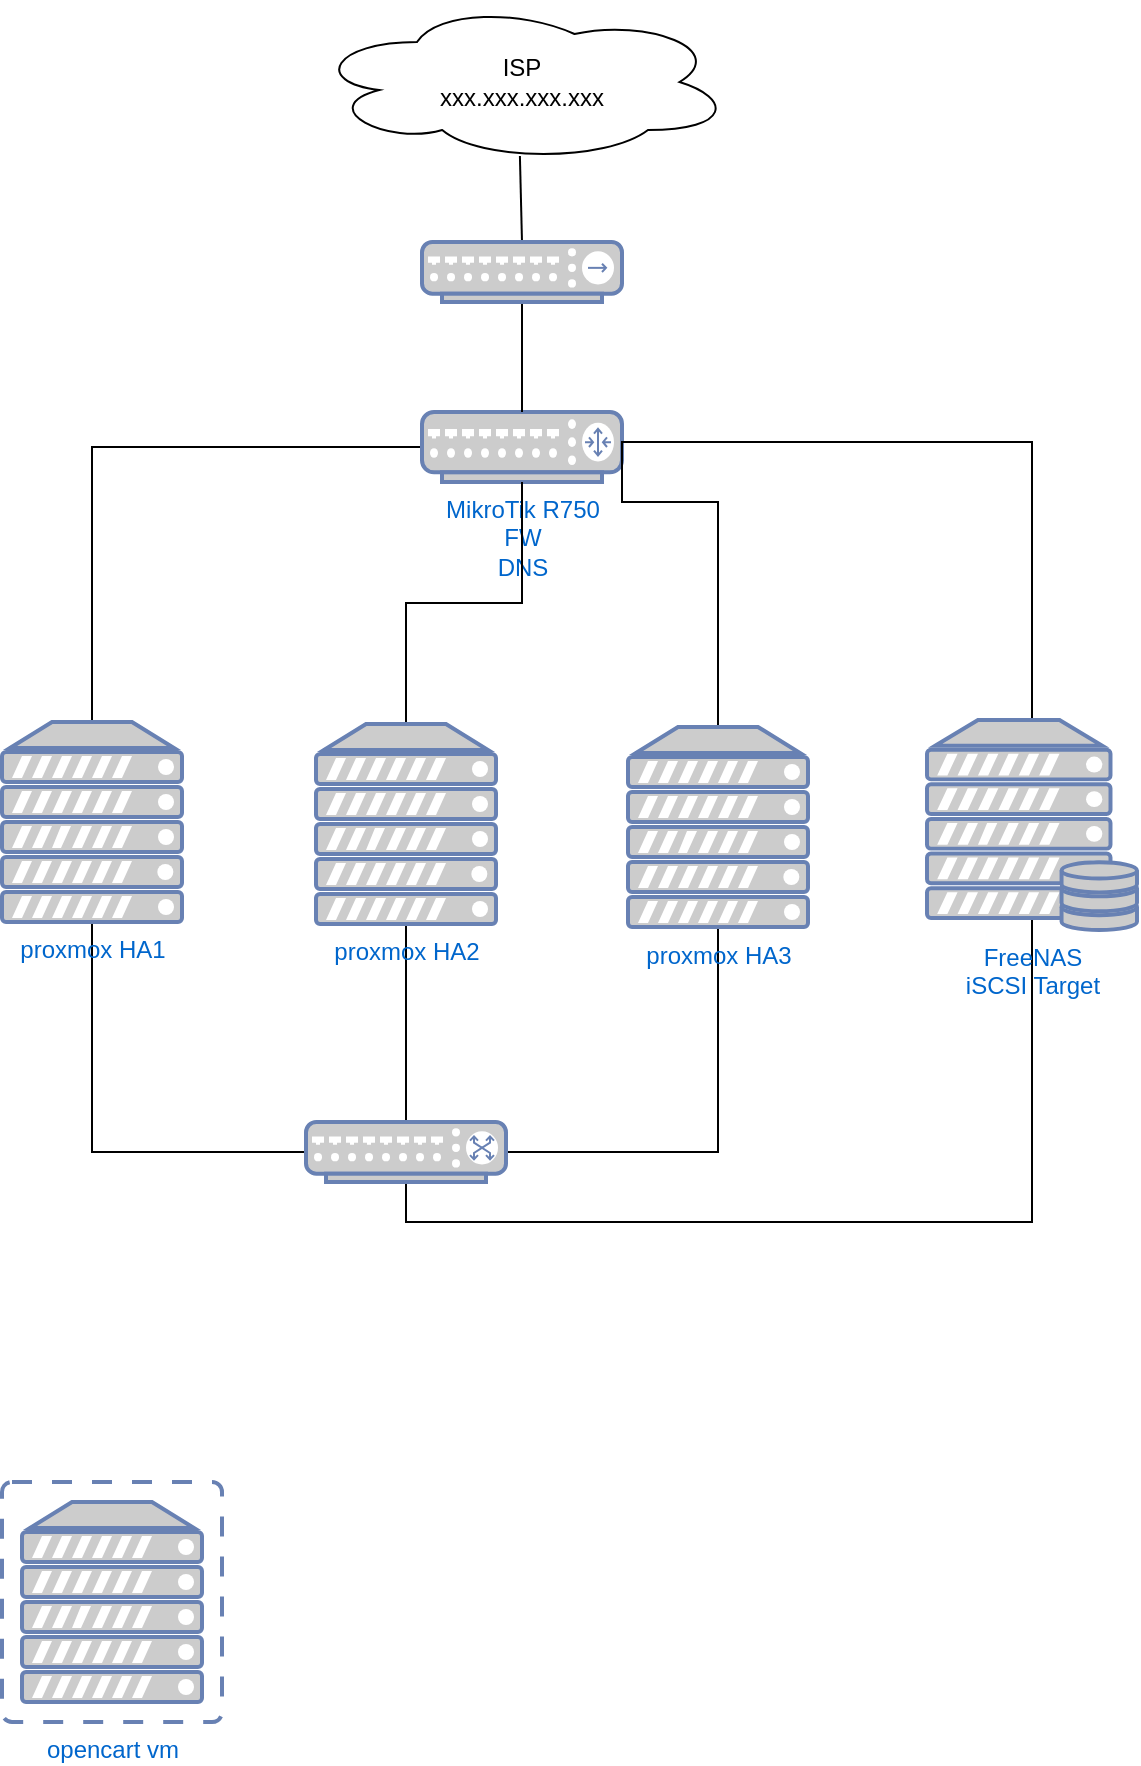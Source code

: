 <mxfile version="10.5.9" type="github"><diagram id="jJl6LIw4cC-OMGPLB_uL" name="Page-1"><mxGraphModel dx="1210" dy="616" grid="1" gridSize="10" guides="1" tooltips="1" connect="1" arrows="1" fold="1" page="1" pageScale="1" pageWidth="850" pageHeight="1100" math="0" shadow="0"><root><mxCell id="0"/><mxCell id="1" parent="0"/><mxCell id="kCw7ImaEHtG0GTKv5D8C-1" value="ISP&lt;br&gt;xxx.xxx.xxx.xxx&lt;br&gt;" style="ellipse;shape=cloud;whiteSpace=wrap;html=1;" vertex="1" parent="1"><mxGeometry x="305" y="10" width="210" height="80" as="geometry"/></mxCell><mxCell id="kCw7ImaEHtG0GTKv5D8C-10" style="edgeStyle=orthogonalEdgeStyle;rounded=0;orthogonalLoop=1;jettySize=auto;html=1;entryX=0.5;entryY=0;entryDx=0;entryDy=0;entryPerimeter=0;endArrow=none;endFill=0;" edge="1" parent="1" source="kCw7ImaEHtG0GTKv5D8C-2" target="kCw7ImaEHtG0GTKv5D8C-7"><mxGeometry relative="1" as="geometry"/></mxCell><mxCell id="kCw7ImaEHtG0GTKv5D8C-2" value="MikroTik R750&lt;br&gt;FW&lt;br&gt;DNS&lt;br&gt;" style="fontColor=#0066CC;verticalAlign=top;verticalLabelPosition=bottom;labelPosition=center;align=center;html=1;outlineConnect=0;fillColor=#CCCCCC;strokeColor=#6881B3;gradientColor=none;gradientDirection=north;strokeWidth=2;shape=mxgraph.networks.router;" vertex="1" parent="1"><mxGeometry x="360" y="215" width="100" height="35" as="geometry"/></mxCell><mxCell id="kCw7ImaEHtG0GTKv5D8C-8" style="edgeStyle=none;rounded=0;orthogonalLoop=1;jettySize=auto;html=1;exitX=0.5;exitY=0;exitDx=0;exitDy=0;exitPerimeter=0;entryX=0.495;entryY=0.963;entryDx=0;entryDy=0;entryPerimeter=0;endArrow=none;endFill=0;" edge="1" parent="1" source="kCw7ImaEHtG0GTKv5D8C-3" target="kCw7ImaEHtG0GTKv5D8C-1"><mxGeometry relative="1" as="geometry"/></mxCell><mxCell id="kCw7ImaEHtG0GTKv5D8C-9" style="edgeStyle=none;rounded=0;orthogonalLoop=1;jettySize=auto;html=1;exitX=0.5;exitY=1;exitDx=0;exitDy=0;exitPerimeter=0;entryX=0.5;entryY=0;entryDx=0;entryDy=0;entryPerimeter=0;endArrow=none;endFill=0;" edge="1" parent="1" source="kCw7ImaEHtG0GTKv5D8C-3" target="kCw7ImaEHtG0GTKv5D8C-2"><mxGeometry relative="1" as="geometry"/></mxCell><mxCell id="kCw7ImaEHtG0GTKv5D8C-3" value="" style="fontColor=#0066CC;verticalAlign=top;verticalLabelPosition=bottom;labelPosition=center;align=center;html=1;outlineConnect=0;fillColor=#CCCCCC;strokeColor=#6881B3;gradientColor=none;gradientDirection=north;strokeWidth=2;shape=mxgraph.networks.hub;" vertex="1" parent="1"><mxGeometry x="360" y="130" width="100" height="30" as="geometry"/></mxCell><mxCell id="kCw7ImaEHtG0GTKv5D8C-14" style="edgeStyle=orthogonalEdgeStyle;rounded=0;orthogonalLoop=1;jettySize=auto;html=1;exitX=0.5;exitY=1;exitDx=0;exitDy=0;exitPerimeter=0;entryX=1;entryY=0.5;entryDx=0;entryDy=0;entryPerimeter=0;endArrow=none;endFill=0;" edge="1" parent="1" source="kCw7ImaEHtG0GTKv5D8C-4" target="kCw7ImaEHtG0GTKv5D8C-11"><mxGeometry relative="1" as="geometry"/></mxCell><mxCell id="kCw7ImaEHtG0GTKv5D8C-17" style="edgeStyle=orthogonalEdgeStyle;rounded=0;orthogonalLoop=1;jettySize=auto;html=1;exitX=0.5;exitY=0;exitDx=0;exitDy=0;exitPerimeter=0;entryX=1;entryY=0.5;entryDx=0;entryDy=0;entryPerimeter=0;endArrow=none;endFill=0;" edge="1" parent="1" source="kCw7ImaEHtG0GTKv5D8C-4" target="kCw7ImaEHtG0GTKv5D8C-2"><mxGeometry relative="1" as="geometry"><Array as="points"><mxPoint x="508" y="260"/><mxPoint x="460" y="260"/></Array></mxGeometry></mxCell><mxCell id="kCw7ImaEHtG0GTKv5D8C-4" value="proxmox HA3" style="fontColor=#0066CC;verticalAlign=top;verticalLabelPosition=bottom;labelPosition=center;align=center;html=1;outlineConnect=0;fillColor=#CCCCCC;strokeColor=#6881B3;gradientColor=none;gradientDirection=north;strokeWidth=2;shape=mxgraph.networks.server;" vertex="1" parent="1"><mxGeometry x="463" y="372.5" width="90" height="100" as="geometry"/></mxCell><mxCell id="kCw7ImaEHtG0GTKv5D8C-15" style="edgeStyle=orthogonalEdgeStyle;rounded=0;orthogonalLoop=1;jettySize=auto;html=1;exitX=0.5;exitY=0.94;exitDx=0;exitDy=0;exitPerimeter=0;entryX=0.5;entryY=1;entryDx=0;entryDy=0;entryPerimeter=0;endArrow=none;endFill=0;" edge="1" parent="1" source="kCw7ImaEHtG0GTKv5D8C-5" target="kCw7ImaEHtG0GTKv5D8C-11"><mxGeometry relative="1" as="geometry"><Array as="points"><mxPoint x="665" y="620"/><mxPoint x="352" y="620"/></Array></mxGeometry></mxCell><mxCell id="kCw7ImaEHtG0GTKv5D8C-18" style="edgeStyle=orthogonalEdgeStyle;rounded=0;orthogonalLoop=1;jettySize=auto;html=1;endArrow=none;endFill=0;" edge="1" parent="1" source="kCw7ImaEHtG0GTKv5D8C-5"><mxGeometry relative="1" as="geometry"><mxPoint x="460" y="240" as="targetPoint"/><Array as="points"><mxPoint x="665" y="230"/><mxPoint x="460" y="230"/></Array></mxGeometry></mxCell><mxCell id="kCw7ImaEHtG0GTKv5D8C-5" value="FreeNAS&lt;br&gt;iSCSI Target&lt;br&gt;" style="fontColor=#0066CC;verticalAlign=top;verticalLabelPosition=bottom;labelPosition=center;align=center;html=1;outlineConnect=0;fillColor=#CCCCCC;strokeColor=#6881B3;gradientColor=none;gradientDirection=north;strokeWidth=2;shape=mxgraph.networks.server_storage;" vertex="1" parent="1"><mxGeometry x="612.5" y="369" width="105" height="105" as="geometry"/></mxCell><mxCell id="kCw7ImaEHtG0GTKv5D8C-13" style="edgeStyle=orthogonalEdgeStyle;rounded=0;orthogonalLoop=1;jettySize=auto;html=1;exitX=0.5;exitY=1;exitDx=0;exitDy=0;exitPerimeter=0;endArrow=none;endFill=0;" edge="1" parent="1" source="kCw7ImaEHtG0GTKv5D8C-6" target="kCw7ImaEHtG0GTKv5D8C-11"><mxGeometry relative="1" as="geometry"/></mxCell><mxCell id="kCw7ImaEHtG0GTKv5D8C-16" style="edgeStyle=orthogonalEdgeStyle;rounded=0;orthogonalLoop=1;jettySize=auto;html=1;exitX=0.5;exitY=0;exitDx=0;exitDy=0;exitPerimeter=0;endArrow=none;endFill=0;" edge="1" parent="1" source="kCw7ImaEHtG0GTKv5D8C-6" target="kCw7ImaEHtG0GTKv5D8C-2"><mxGeometry relative="1" as="geometry"/></mxCell><mxCell id="kCw7ImaEHtG0GTKv5D8C-6" value="proxmox HA2" style="fontColor=#0066CC;verticalAlign=top;verticalLabelPosition=bottom;labelPosition=center;align=center;html=1;outlineConnect=0;fillColor=#CCCCCC;strokeColor=#6881B3;gradientColor=none;gradientDirection=north;strokeWidth=2;shape=mxgraph.networks.server;" vertex="1" parent="1"><mxGeometry x="307" y="371" width="90" height="100" as="geometry"/></mxCell><mxCell id="kCw7ImaEHtG0GTKv5D8C-12" style="edgeStyle=orthogonalEdgeStyle;rounded=0;orthogonalLoop=1;jettySize=auto;html=1;entryX=0;entryY=0.5;entryDx=0;entryDy=0;entryPerimeter=0;endArrow=none;endFill=0;" edge="1" parent="1" source="kCw7ImaEHtG0GTKv5D8C-7" target="kCw7ImaEHtG0GTKv5D8C-11"><mxGeometry relative="1" as="geometry"><Array as="points"><mxPoint x="195" y="585"/></Array></mxGeometry></mxCell><mxCell id="kCw7ImaEHtG0GTKv5D8C-7" value="proxmox HA1" style="fontColor=#0066CC;verticalAlign=top;verticalLabelPosition=bottom;labelPosition=center;align=center;html=1;outlineConnect=0;fillColor=#CCCCCC;strokeColor=#6881B3;gradientColor=none;gradientDirection=north;strokeWidth=2;shape=mxgraph.networks.server;" vertex="1" parent="1"><mxGeometry x="150" y="370" width="90" height="100" as="geometry"/></mxCell><mxCell id="kCw7ImaEHtG0GTKv5D8C-11" value="" style="fontColor=#0066CC;verticalAlign=top;verticalLabelPosition=bottom;labelPosition=center;align=center;html=1;outlineConnect=0;fillColor=#CCCCCC;strokeColor=#6881B3;gradientColor=none;gradientDirection=north;strokeWidth=2;shape=mxgraph.networks.switch;" vertex="1" parent="1"><mxGeometry x="302" y="570" width="100" height="30" as="geometry"/></mxCell><mxCell id="kCw7ImaEHtG0GTKv5D8C-19" value="opencart vm" style="fontColor=#0066CC;verticalAlign=top;verticalLabelPosition=bottom;labelPosition=center;align=center;html=1;outlineConnect=0;fillColor=#CCCCCC;strokeColor=#6881B3;gradientColor=none;gradientDirection=north;strokeWidth=2;shape=mxgraph.networks.virtual_server;" vertex="1" parent="1"><mxGeometry x="150" y="750" width="110" height="120" as="geometry"/></mxCell></root></mxGraphModel></diagram></mxfile>
